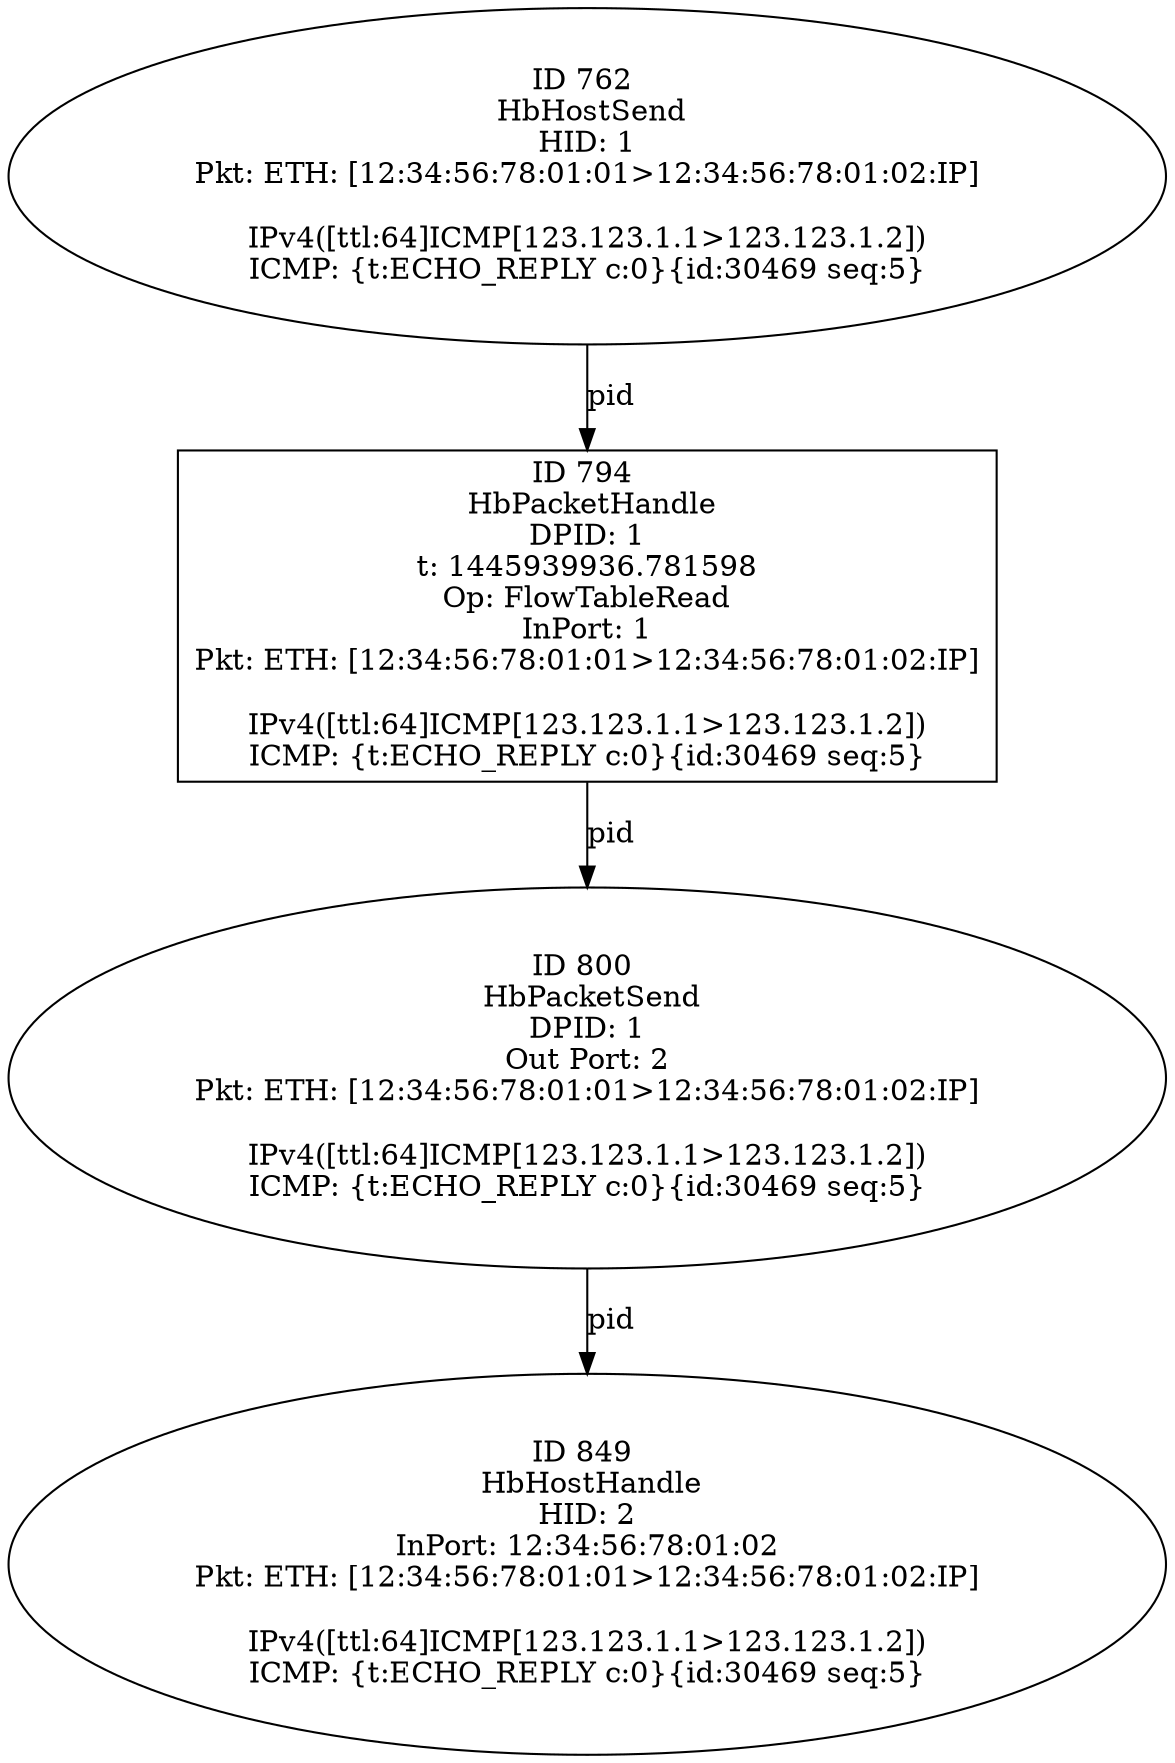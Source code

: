 strict digraph G {
800 [shape=oval, event=<hb_events.HbPacketSend object at 0x107946290>, label="ID 800 
 HbPacketSend
DPID: 1
Out Port: 2
Pkt: ETH: [12:34:56:78:01:01>12:34:56:78:01:02:IP]

IPv4([ttl:64]ICMP[123.123.1.1>123.123.1.2])
ICMP: {t:ECHO_REPLY c:0}{id:30469 seq:5}"];
849 [shape=oval, event=<hb_events.HbHostHandle object at 0x107a05850>, label="ID 849 
 HbHostHandle
HID: 2
InPort: 12:34:56:78:01:02
Pkt: ETH: [12:34:56:78:01:01>12:34:56:78:01:02:IP]

IPv4([ttl:64]ICMP[123.123.1.1>123.123.1.2])
ICMP: {t:ECHO_REPLY c:0}{id:30469 seq:5}"];
762 [shape=oval, event=<hb_events.HbHostSend object at 0x10792d550>, label="ID 762 
 HbHostSend
HID: 1
Pkt: ETH: [12:34:56:78:01:01>12:34:56:78:01:02:IP]

IPv4([ttl:64]ICMP[123.123.1.1>123.123.1.2])
ICMP: {t:ECHO_REPLY c:0}{id:30469 seq:5}"];
794 [shape=box, event=<hb_events.HbPacketHandle object at 0x107954090>, label="ID 794 
 HbPacketHandle
DPID: 1
t: 1445939936.781598
Op: FlowTableRead
InPort: 1
Pkt: ETH: [12:34:56:78:01:01>12:34:56:78:01:02:IP]

IPv4([ttl:64]ICMP[123.123.1.1>123.123.1.2])
ICMP: {t:ECHO_REPLY c:0}{id:30469 seq:5}"];
800 -> 849  [rel=pid, label=pid];
762 -> 794  [rel=pid, label=pid];
794 -> 800  [rel=pid, label=pid];
}
